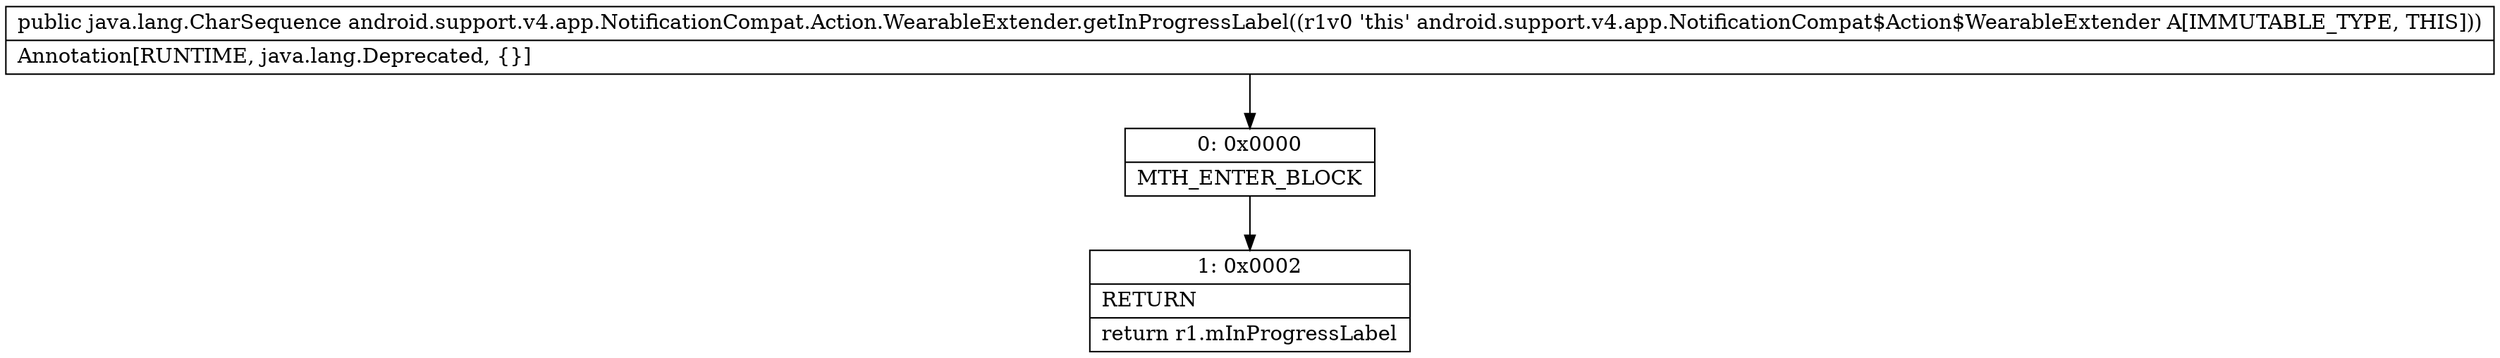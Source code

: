 digraph "CFG forandroid.support.v4.app.NotificationCompat.Action.WearableExtender.getInProgressLabel()Ljava\/lang\/CharSequence;" {
Node_0 [shape=record,label="{0\:\ 0x0000|MTH_ENTER_BLOCK\l}"];
Node_1 [shape=record,label="{1\:\ 0x0002|RETURN\l|return r1.mInProgressLabel\l}"];
MethodNode[shape=record,label="{public java.lang.CharSequence android.support.v4.app.NotificationCompat.Action.WearableExtender.getInProgressLabel((r1v0 'this' android.support.v4.app.NotificationCompat$Action$WearableExtender A[IMMUTABLE_TYPE, THIS]))  | Annotation[RUNTIME, java.lang.Deprecated, \{\}]\l}"];
MethodNode -> Node_0;
Node_0 -> Node_1;
}

